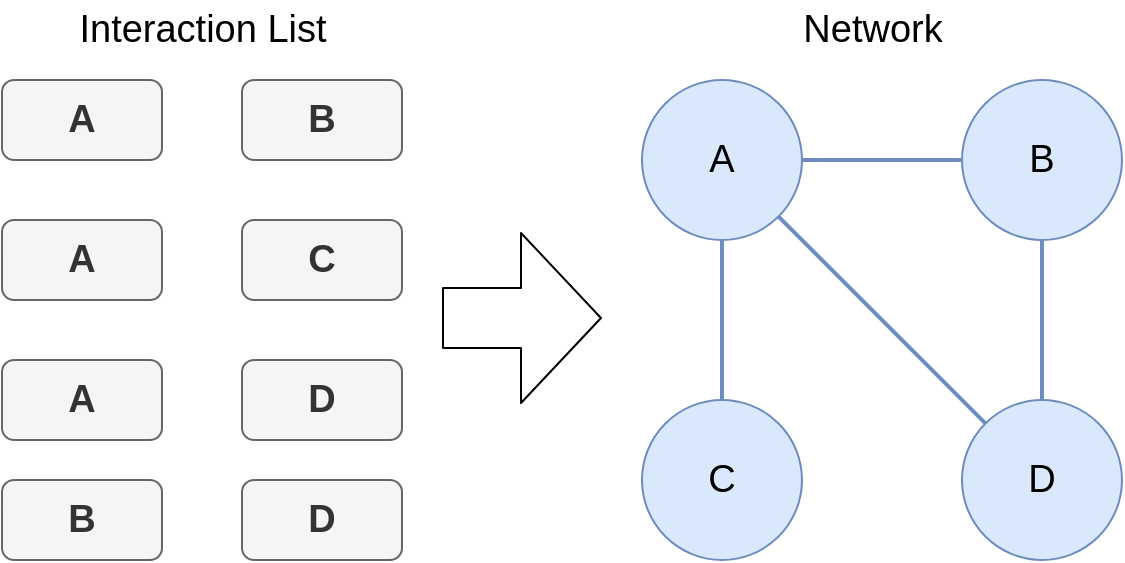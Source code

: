 <mxfile version="13.7.3" type="device"><diagram id="mFzRxBScmu8Pn1ycm_nD" name="Page-1"><mxGraphModel dx="932" dy="597" grid="1" gridSize="10" guides="1" tooltips="1" connect="1" arrows="1" fold="1" page="1" pageScale="1" pageWidth="850" pageHeight="1100" math="0" shadow="0"><root><mxCell id="0"/><mxCell id="1" parent="0"/><mxCell id="285r9g2l5jfEk0ff8N6N-1" value="&lt;b style=&quot;font-size: 19px;&quot;&gt;A&lt;/b&gt;" style="rounded=1;whiteSpace=wrap;html=1;fontSize=19;fillColor=#f5f5f5;strokeColor=#666666;fontColor=#333333;" vertex="1" parent="1"><mxGeometry x="40" y="80" width="80" height="40" as="geometry"/></mxCell><mxCell id="285r9g2l5jfEk0ff8N6N-2" value="&lt;b style=&quot;font-size: 19px&quot;&gt;B&lt;/b&gt;" style="rounded=1;whiteSpace=wrap;html=1;fontSize=19;fillColor=#f5f5f5;strokeColor=#666666;fontColor=#333333;" vertex="1" parent="1"><mxGeometry x="160" y="80" width="80" height="40" as="geometry"/></mxCell><mxCell id="285r9g2l5jfEk0ff8N6N-3" value="&lt;b style=&quot;font-size: 19px;&quot;&gt;A&lt;/b&gt;" style="rounded=1;whiteSpace=wrap;html=1;fontSize=19;fillColor=#f5f5f5;strokeColor=#666666;fontColor=#333333;" vertex="1" parent="1"><mxGeometry x="40" y="150" width="80" height="40" as="geometry"/></mxCell><mxCell id="285r9g2l5jfEk0ff8N6N-4" value="&lt;b style=&quot;font-size: 19px&quot;&gt;C&lt;/b&gt;" style="rounded=1;whiteSpace=wrap;html=1;fontSize=19;fillColor=#f5f5f5;strokeColor=#666666;fontColor=#333333;" vertex="1" parent="1"><mxGeometry x="160" y="150" width="80" height="40" as="geometry"/></mxCell><mxCell id="285r9g2l5jfEk0ff8N6N-5" value="&lt;b style=&quot;font-size: 19px;&quot;&gt;A&lt;/b&gt;" style="rounded=1;whiteSpace=wrap;html=1;fontSize=19;fillColor=#f5f5f5;strokeColor=#666666;fontColor=#333333;" vertex="1" parent="1"><mxGeometry x="40" y="220" width="80" height="40" as="geometry"/></mxCell><mxCell id="285r9g2l5jfEk0ff8N6N-6" value="&lt;b style=&quot;font-size: 19px&quot;&gt;D&lt;/b&gt;" style="rounded=1;whiteSpace=wrap;html=1;fontSize=19;fillColor=#f5f5f5;strokeColor=#666666;fontColor=#333333;" vertex="1" parent="1"><mxGeometry x="160" y="220" width="80" height="40" as="geometry"/></mxCell><mxCell id="285r9g2l5jfEk0ff8N6N-7" value="&lt;b style=&quot;font-size: 19px&quot;&gt;B&lt;/b&gt;" style="rounded=1;whiteSpace=wrap;html=1;fontSize=19;fillColor=#f5f5f5;strokeColor=#666666;fontColor=#333333;" vertex="1" parent="1"><mxGeometry x="40" y="280" width="80" height="40" as="geometry"/></mxCell><mxCell id="285r9g2l5jfEk0ff8N6N-8" value="&lt;b style=&quot;font-size: 19px&quot;&gt;D&lt;/b&gt;" style="rounded=1;whiteSpace=wrap;html=1;fontSize=19;fillColor=#f5f5f5;strokeColor=#666666;fontColor=#333333;" vertex="1" parent="1"><mxGeometry x="160" y="280" width="80" height="40" as="geometry"/></mxCell><mxCell id="285r9g2l5jfEk0ff8N6N-11" value="" style="shape=flexArrow;endArrow=classic;html=1;fontSize=19;endWidth=54;endSize=13;width=30;" edge="1" parent="1"><mxGeometry width="50" height="50" relative="1" as="geometry"><mxPoint x="260" y="199" as="sourcePoint"/><mxPoint x="340" y="199" as="targetPoint"/></mxGeometry></mxCell><mxCell id="285r9g2l5jfEk0ff8N6N-16" value="" style="edgeStyle=orthogonalEdgeStyle;rounded=0;orthogonalLoop=1;jettySize=auto;html=1;fontSize=19;endArrow=none;endFill=0;strokeWidth=2;fillColor=#dae8fc;strokeColor=#6c8ebf;" edge="1" parent="1" source="285r9g2l5jfEk0ff8N6N-12" target="285r9g2l5jfEk0ff8N6N-13"><mxGeometry relative="1" as="geometry"/></mxCell><mxCell id="285r9g2l5jfEk0ff8N6N-17" value="" style="edgeStyle=orthogonalEdgeStyle;rounded=0;orthogonalLoop=1;jettySize=auto;html=1;fontSize=19;endArrow=none;endFill=0;strokeWidth=2;fillColor=#dae8fc;strokeColor=#6c8ebf;" edge="1" parent="1" source="285r9g2l5jfEk0ff8N6N-12" target="285r9g2l5jfEk0ff8N6N-14"><mxGeometry relative="1" as="geometry"/></mxCell><mxCell id="285r9g2l5jfEk0ff8N6N-12" value="A" style="ellipse;whiteSpace=wrap;html=1;fontSize=19;fillColor=#dae8fc;strokeColor=#6c8ebf;" vertex="1" parent="1"><mxGeometry x="360" y="80" width="80" height="80" as="geometry"/></mxCell><mxCell id="285r9g2l5jfEk0ff8N6N-13" value="C" style="ellipse;whiteSpace=wrap;html=1;fontSize=19;fillColor=#dae8fc;strokeColor=#6c8ebf;" vertex="1" parent="1"><mxGeometry x="360" y="240" width="80" height="80" as="geometry"/></mxCell><mxCell id="285r9g2l5jfEk0ff8N6N-19" value="" style="edgeStyle=orthogonalEdgeStyle;rounded=0;orthogonalLoop=1;jettySize=auto;html=1;fontSize=19;endArrow=none;endFill=0;strokeWidth=2;fillColor=#dae8fc;strokeColor=#6c8ebf;" edge="1" parent="1" source="285r9g2l5jfEk0ff8N6N-14" target="285r9g2l5jfEk0ff8N6N-15"><mxGeometry relative="1" as="geometry"/></mxCell><mxCell id="285r9g2l5jfEk0ff8N6N-14" value="B" style="ellipse;whiteSpace=wrap;html=1;fontSize=19;fillColor=#dae8fc;strokeColor=#6c8ebf;" vertex="1" parent="1"><mxGeometry x="520" y="80" width="80" height="80" as="geometry"/></mxCell><mxCell id="285r9g2l5jfEk0ff8N6N-15" value="D" style="ellipse;whiteSpace=wrap;html=1;fontSize=19;fillColor=#dae8fc;strokeColor=#6c8ebf;" vertex="1" parent="1"><mxGeometry x="520" y="240" width="80" height="80" as="geometry"/></mxCell><mxCell id="285r9g2l5jfEk0ff8N6N-18" value="" style="endArrow=none;html=1;fontSize=19;exitX=1;exitY=1;exitDx=0;exitDy=0;entryX=0;entryY=0;entryDx=0;entryDy=0;endFill=0;strokeWidth=2;fillColor=#dae8fc;strokeColor=#6c8ebf;" edge="1" parent="1" source="285r9g2l5jfEk0ff8N6N-12" target="285r9g2l5jfEk0ff8N6N-15"><mxGeometry width="50" height="50" relative="1" as="geometry"><mxPoint x="280" y="330" as="sourcePoint"/><mxPoint x="330" y="280" as="targetPoint"/></mxGeometry></mxCell><mxCell id="285r9g2l5jfEk0ff8N6N-22" value="Interaction List" style="text;html=1;align=center;verticalAlign=middle;resizable=0;points=[];autosize=1;fontSize=19;" vertex="1" parent="1"><mxGeometry x="70" y="40" width="140" height="30" as="geometry"/></mxCell><mxCell id="285r9g2l5jfEk0ff8N6N-23" value="Network" style="text;html=1;align=center;verticalAlign=middle;resizable=0;points=[];autosize=1;fontSize=19;" vertex="1" parent="1"><mxGeometry x="430" y="40" width="90" height="30" as="geometry"/></mxCell></root></mxGraphModel></diagram></mxfile>